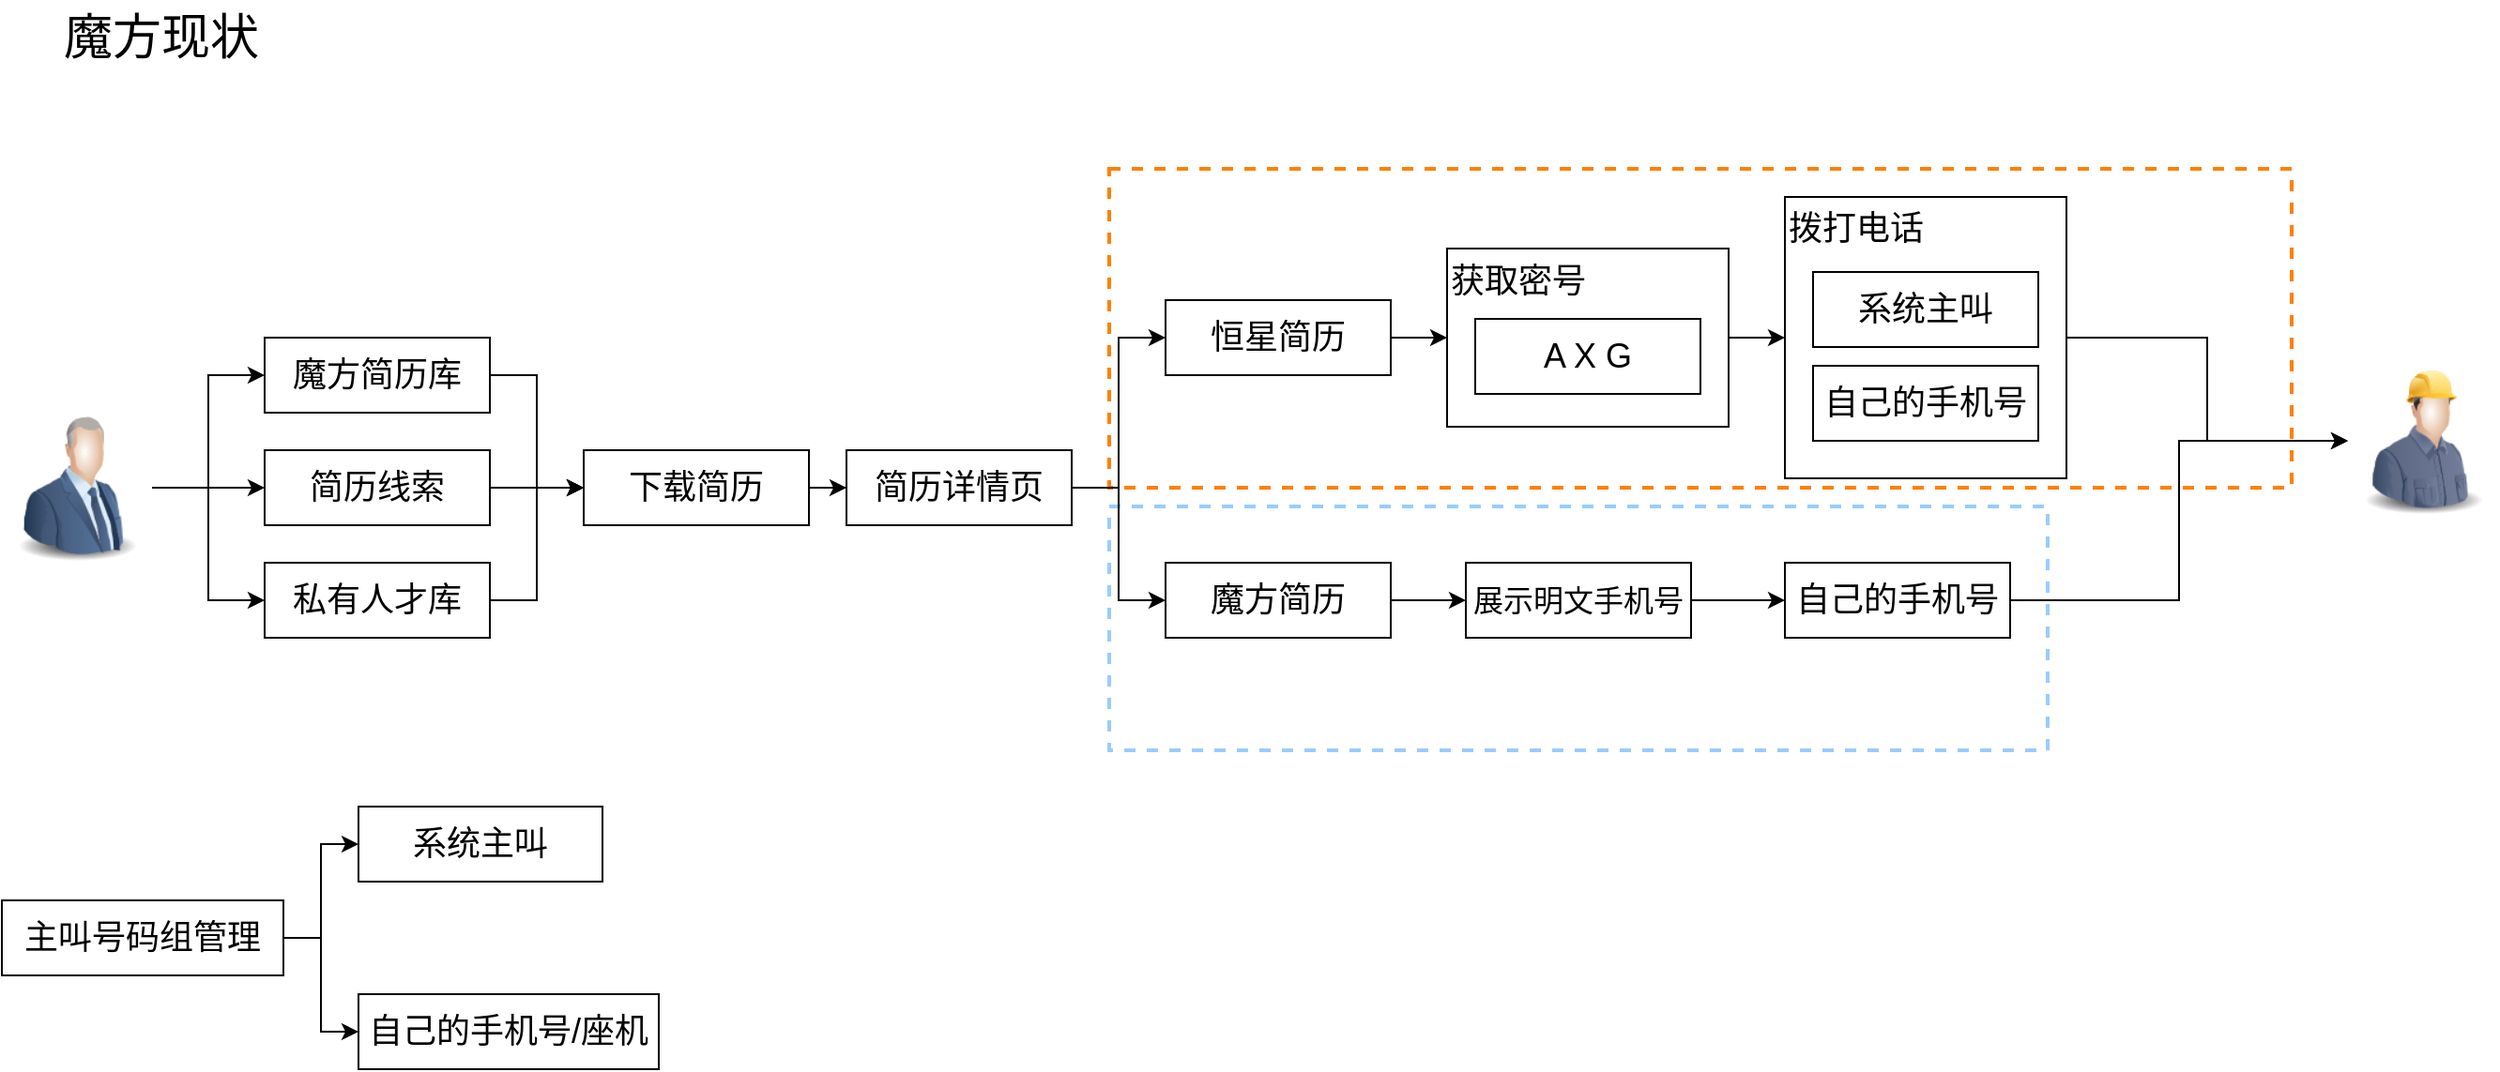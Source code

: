 <mxfile version="23.0.0" type="github">
  <diagram name="第 1 页" id="c8fIhuiG2VhrQn8hY_Cm">
    <mxGraphModel dx="1594" dy="1406" grid="1" gridSize="10" guides="1" tooltips="1" connect="1" arrows="1" fold="1" page="0" pageScale="1" pageWidth="827" pageHeight="1169" math="0" shadow="0">
      <root>
        <mxCell id="0" />
        <mxCell id="1" parent="0" />
        <mxCell id="uIM-vCdFYYvPqXACWQKx-59" value="" style="rounded=0;whiteSpace=wrap;html=1;dashed=1;strokeColor=#99CCFF;strokeWidth=2;" vertex="1" parent="1">
          <mxGeometry x="290" y="-370" width="500" height="130" as="geometry" />
        </mxCell>
        <mxCell id="uIM-vCdFYYvPqXACWQKx-58" value="" style="rounded=0;whiteSpace=wrap;html=1;dashed=1;strokeColor=#FF8000;strokeWidth=2;" vertex="1" parent="1">
          <mxGeometry x="290" y="-550" width="630" height="170" as="geometry" />
        </mxCell>
        <mxCell id="uIM-vCdFYYvPqXACWQKx-68" style="edgeStyle=orthogonalEdgeStyle;rounded=0;orthogonalLoop=1;jettySize=auto;html=1;entryX=0;entryY=0.5;entryDx=0;entryDy=0;" edge="1" parent="1" source="uIM-vCdFYYvPqXACWQKx-2" target="uIM-vCdFYYvPqXACWQKx-65">
          <mxGeometry relative="1" as="geometry" />
        </mxCell>
        <mxCell id="uIM-vCdFYYvPqXACWQKx-69" style="edgeStyle=orthogonalEdgeStyle;rounded=0;orthogonalLoop=1;jettySize=auto;html=1;entryX=0;entryY=0.5;entryDx=0;entryDy=0;" edge="1" parent="1" source="uIM-vCdFYYvPqXACWQKx-2" target="uIM-vCdFYYvPqXACWQKx-67">
          <mxGeometry relative="1" as="geometry" />
        </mxCell>
        <mxCell id="uIM-vCdFYYvPqXACWQKx-2" value="主叫号码组管理" style="rounded=0;whiteSpace=wrap;html=1;fontSize=18;" vertex="1" parent="1">
          <mxGeometry x="-300" y="-160" width="150" height="40" as="geometry" />
        </mxCell>
        <mxCell id="uIM-vCdFYYvPqXACWQKx-27" style="edgeStyle=orthogonalEdgeStyle;rounded=0;orthogonalLoop=1;jettySize=auto;html=1;entryX=0;entryY=0.5;entryDx=0;entryDy=0;" edge="1" parent="1" source="uIM-vCdFYYvPqXACWQKx-7" target="uIM-vCdFYYvPqXACWQKx-25">
          <mxGeometry relative="1" as="geometry" />
        </mxCell>
        <mxCell id="uIM-vCdFYYvPqXACWQKx-7" value="魔方简历库" style="rounded=0;whiteSpace=wrap;html=1;fontSize=18;" vertex="1" parent="1">
          <mxGeometry x="-160" y="-460" width="120" height="40" as="geometry" />
        </mxCell>
        <mxCell id="uIM-vCdFYYvPqXACWQKx-10" style="edgeStyle=orthogonalEdgeStyle;rounded=0;orthogonalLoop=1;jettySize=auto;html=1;entryX=0;entryY=0.5;entryDx=0;entryDy=0;" edge="1" parent="1" source="uIM-vCdFYYvPqXACWQKx-9" target="uIM-vCdFYYvPqXACWQKx-7">
          <mxGeometry relative="1" as="geometry" />
        </mxCell>
        <mxCell id="uIM-vCdFYYvPqXACWQKx-12" style="edgeStyle=orthogonalEdgeStyle;rounded=0;orthogonalLoop=1;jettySize=auto;html=1;entryX=0;entryY=0.5;entryDx=0;entryDy=0;" edge="1" parent="1" source="uIM-vCdFYYvPqXACWQKx-9" target="uIM-vCdFYYvPqXACWQKx-11">
          <mxGeometry relative="1" as="geometry" />
        </mxCell>
        <mxCell id="uIM-vCdFYYvPqXACWQKx-63" style="edgeStyle=orthogonalEdgeStyle;rounded=0;orthogonalLoop=1;jettySize=auto;html=1;entryX=0;entryY=0.5;entryDx=0;entryDy=0;" edge="1" parent="1" source="uIM-vCdFYYvPqXACWQKx-9" target="uIM-vCdFYYvPqXACWQKx-62">
          <mxGeometry relative="1" as="geometry" />
        </mxCell>
        <mxCell id="uIM-vCdFYYvPqXACWQKx-9" value="" style="image;html=1;image=img/lib/clip_art/people/Suit_Man_Blue_128x128.png" vertex="1" parent="1">
          <mxGeometry x="-300" y="-420" width="80" height="80" as="geometry" />
        </mxCell>
        <mxCell id="uIM-vCdFYYvPqXACWQKx-28" style="edgeStyle=orthogonalEdgeStyle;rounded=0;orthogonalLoop=1;jettySize=auto;html=1;entryX=0;entryY=0.5;entryDx=0;entryDy=0;" edge="1" parent="1" source="uIM-vCdFYYvPqXACWQKx-11" target="uIM-vCdFYYvPqXACWQKx-25">
          <mxGeometry relative="1" as="geometry" />
        </mxCell>
        <mxCell id="uIM-vCdFYYvPqXACWQKx-11" value="私有人才库" style="rounded=0;whiteSpace=wrap;html=1;fontSize=18;" vertex="1" parent="1">
          <mxGeometry x="-160" y="-340" width="120" height="40" as="geometry" />
        </mxCell>
        <mxCell id="uIM-vCdFYYvPqXACWQKx-23" style="edgeStyle=orthogonalEdgeStyle;rounded=0;orthogonalLoop=1;jettySize=auto;html=1;entryX=0;entryY=0.5;entryDx=0;entryDy=0;" edge="1" parent="1" source="uIM-vCdFYYvPqXACWQKx-13" target="uIM-vCdFYYvPqXACWQKx-22">
          <mxGeometry relative="1" as="geometry" />
        </mxCell>
        <mxCell id="uIM-vCdFYYvPqXACWQKx-24" style="edgeStyle=orthogonalEdgeStyle;rounded=0;orthogonalLoop=1;jettySize=auto;html=1;entryX=0;entryY=0.5;entryDx=0;entryDy=0;" edge="1" parent="1" source="uIM-vCdFYYvPqXACWQKx-13" target="uIM-vCdFYYvPqXACWQKx-19">
          <mxGeometry relative="1" as="geometry" />
        </mxCell>
        <mxCell id="uIM-vCdFYYvPqXACWQKx-13" value="简历详情页" style="rounded=0;whiteSpace=wrap;html=1;fontSize=18;" vertex="1" parent="1">
          <mxGeometry x="150" y="-400" width="120" height="40" as="geometry" />
        </mxCell>
        <mxCell id="uIM-vCdFYYvPqXACWQKx-30" value="" style="edgeStyle=orthogonalEdgeStyle;rounded=0;orthogonalLoop=1;jettySize=auto;html=1;" edge="1" parent="1" source="uIM-vCdFYYvPqXACWQKx-19" target="uIM-vCdFYYvPqXACWQKx-29">
          <mxGeometry relative="1" as="geometry" />
        </mxCell>
        <mxCell id="uIM-vCdFYYvPqXACWQKx-19" value="恒星简历" style="rounded=0;whiteSpace=wrap;html=1;fontSize=18;" vertex="1" parent="1">
          <mxGeometry x="320" y="-480" width="120" height="40" as="geometry" />
        </mxCell>
        <mxCell id="uIM-vCdFYYvPqXACWQKx-34" value="" style="edgeStyle=orthogonalEdgeStyle;rounded=0;orthogonalLoop=1;jettySize=auto;html=1;" edge="1" parent="1" source="uIM-vCdFYYvPqXACWQKx-22" target="uIM-vCdFYYvPqXACWQKx-33">
          <mxGeometry relative="1" as="geometry" />
        </mxCell>
        <mxCell id="uIM-vCdFYYvPqXACWQKx-22" value="魔方简历" style="rounded=0;whiteSpace=wrap;html=1;fontSize=18;" vertex="1" parent="1">
          <mxGeometry x="320" y="-340" width="120" height="40" as="geometry" />
        </mxCell>
        <mxCell id="uIM-vCdFYYvPqXACWQKx-26" style="edgeStyle=orthogonalEdgeStyle;rounded=0;orthogonalLoop=1;jettySize=auto;html=1;entryX=0;entryY=0.5;entryDx=0;entryDy=0;" edge="1" parent="1" source="uIM-vCdFYYvPqXACWQKx-25" target="uIM-vCdFYYvPqXACWQKx-13">
          <mxGeometry relative="1" as="geometry" />
        </mxCell>
        <mxCell id="uIM-vCdFYYvPqXACWQKx-25" value="下载简历" style="rounded=0;whiteSpace=wrap;html=1;fontSize=18;" vertex="1" parent="1">
          <mxGeometry x="10" y="-400" width="120" height="40" as="geometry" />
        </mxCell>
        <mxCell id="uIM-vCdFYYvPqXACWQKx-37" style="edgeStyle=orthogonalEdgeStyle;rounded=0;orthogonalLoop=1;jettySize=auto;html=1;entryX=0;entryY=0.5;entryDx=0;entryDy=0;" edge="1" parent="1" source="uIM-vCdFYYvPqXACWQKx-29" target="uIM-vCdFYYvPqXACWQKx-31">
          <mxGeometry relative="1" as="geometry" />
        </mxCell>
        <mxCell id="uIM-vCdFYYvPqXACWQKx-29" value="获取密号" style="rounded=0;whiteSpace=wrap;html=1;fontSize=18;align=left;verticalAlign=top;" vertex="1" parent="1">
          <mxGeometry x="470" y="-507.5" width="150" height="95" as="geometry" />
        </mxCell>
        <mxCell id="uIM-vCdFYYvPqXACWQKx-56" style="edgeStyle=orthogonalEdgeStyle;rounded=0;orthogonalLoop=1;jettySize=auto;html=1;" edge="1" parent="1" source="uIM-vCdFYYvPqXACWQKx-31" target="uIM-vCdFYYvPqXACWQKx-55">
          <mxGeometry relative="1" as="geometry" />
        </mxCell>
        <mxCell id="uIM-vCdFYYvPqXACWQKx-31" value="拨打电话" style="rounded=0;whiteSpace=wrap;html=1;fontSize=18;verticalAlign=top;align=left;" vertex="1" parent="1">
          <mxGeometry x="650" y="-535" width="150" height="150" as="geometry" />
        </mxCell>
        <mxCell id="uIM-vCdFYYvPqXACWQKx-50" style="edgeStyle=orthogonalEdgeStyle;rounded=0;orthogonalLoop=1;jettySize=auto;html=1;entryX=0;entryY=0.5;entryDx=0;entryDy=0;" edge="1" parent="1" source="uIM-vCdFYYvPqXACWQKx-33" target="uIM-vCdFYYvPqXACWQKx-49">
          <mxGeometry relative="1" as="geometry" />
        </mxCell>
        <mxCell id="uIM-vCdFYYvPqXACWQKx-33" value="展示明文手机号" style="rounded=0;whiteSpace=wrap;html=1;fontSize=16;" vertex="1" parent="1">
          <mxGeometry x="480" y="-340" width="120" height="40" as="geometry" />
        </mxCell>
        <mxCell id="uIM-vCdFYYvPqXACWQKx-57" style="edgeStyle=orthogonalEdgeStyle;rounded=0;orthogonalLoop=1;jettySize=auto;html=1;entryX=0;entryY=0.5;entryDx=0;entryDy=0;" edge="1" parent="1" source="uIM-vCdFYYvPqXACWQKx-49" target="uIM-vCdFYYvPqXACWQKx-55">
          <mxGeometry relative="1" as="geometry" />
        </mxCell>
        <mxCell id="uIM-vCdFYYvPqXACWQKx-49" value="自己的手机号" style="rounded=0;whiteSpace=wrap;html=1;fontSize=18;" vertex="1" parent="1">
          <mxGeometry x="650" y="-340" width="120" height="40" as="geometry" />
        </mxCell>
        <mxCell id="uIM-vCdFYYvPqXACWQKx-51" value="系统主叫" style="rounded=0;whiteSpace=wrap;html=1;fontSize=18;" vertex="1" parent="1">
          <mxGeometry x="665" y="-495" width="120" height="40" as="geometry" />
        </mxCell>
        <mxCell id="uIM-vCdFYYvPqXACWQKx-52" value="自己的手机号" style="rounded=0;whiteSpace=wrap;html=1;fontSize=18;" vertex="1" parent="1">
          <mxGeometry x="665" y="-445" width="120" height="40" as="geometry" />
        </mxCell>
        <mxCell id="uIM-vCdFYYvPqXACWQKx-55" value="" style="image;html=1;image=img/lib/clip_art/people/Construction_Worker_Man_128x128.png" vertex="1" parent="1">
          <mxGeometry x="950" y="-445" width="80" height="80" as="geometry" />
        </mxCell>
        <mxCell id="uIM-vCdFYYvPqXACWQKx-60" value="魔方现状" style="text;html=1;strokeColor=none;fillColor=none;align=center;verticalAlign=middle;whiteSpace=wrap;rounded=0;fontSize=26;" vertex="1" parent="1">
          <mxGeometry x="-280" y="-640" width="130" height="40" as="geometry" />
        </mxCell>
        <mxCell id="uIM-vCdFYYvPqXACWQKx-61" value="A X G" style="rounded=0;whiteSpace=wrap;html=1;fontSize=18;" vertex="1" parent="1">
          <mxGeometry x="485" y="-470" width="120" height="40" as="geometry" />
        </mxCell>
        <mxCell id="uIM-vCdFYYvPqXACWQKx-64" style="edgeStyle=orthogonalEdgeStyle;rounded=0;orthogonalLoop=1;jettySize=auto;html=1;" edge="1" parent="1" source="uIM-vCdFYYvPqXACWQKx-62">
          <mxGeometry relative="1" as="geometry">
            <mxPoint x="10" y="-380" as="targetPoint" />
          </mxGeometry>
        </mxCell>
        <mxCell id="uIM-vCdFYYvPqXACWQKx-62" value="简历线索" style="rounded=0;whiteSpace=wrap;html=1;fontSize=18;" vertex="1" parent="1">
          <mxGeometry x="-160" y="-400" width="120" height="40" as="geometry" />
        </mxCell>
        <mxCell id="uIM-vCdFYYvPqXACWQKx-65" value="系统主叫" style="rounded=0;whiteSpace=wrap;html=1;fontSize=18;" vertex="1" parent="1">
          <mxGeometry x="-110" y="-210" width="130" height="40" as="geometry" />
        </mxCell>
        <mxCell id="uIM-vCdFYYvPqXACWQKx-67" value="自己的手机号/座机" style="rounded=0;whiteSpace=wrap;html=1;fontSize=18;" vertex="1" parent="1">
          <mxGeometry x="-110" y="-110" width="160" height="40" as="geometry" />
        </mxCell>
      </root>
    </mxGraphModel>
  </diagram>
</mxfile>
